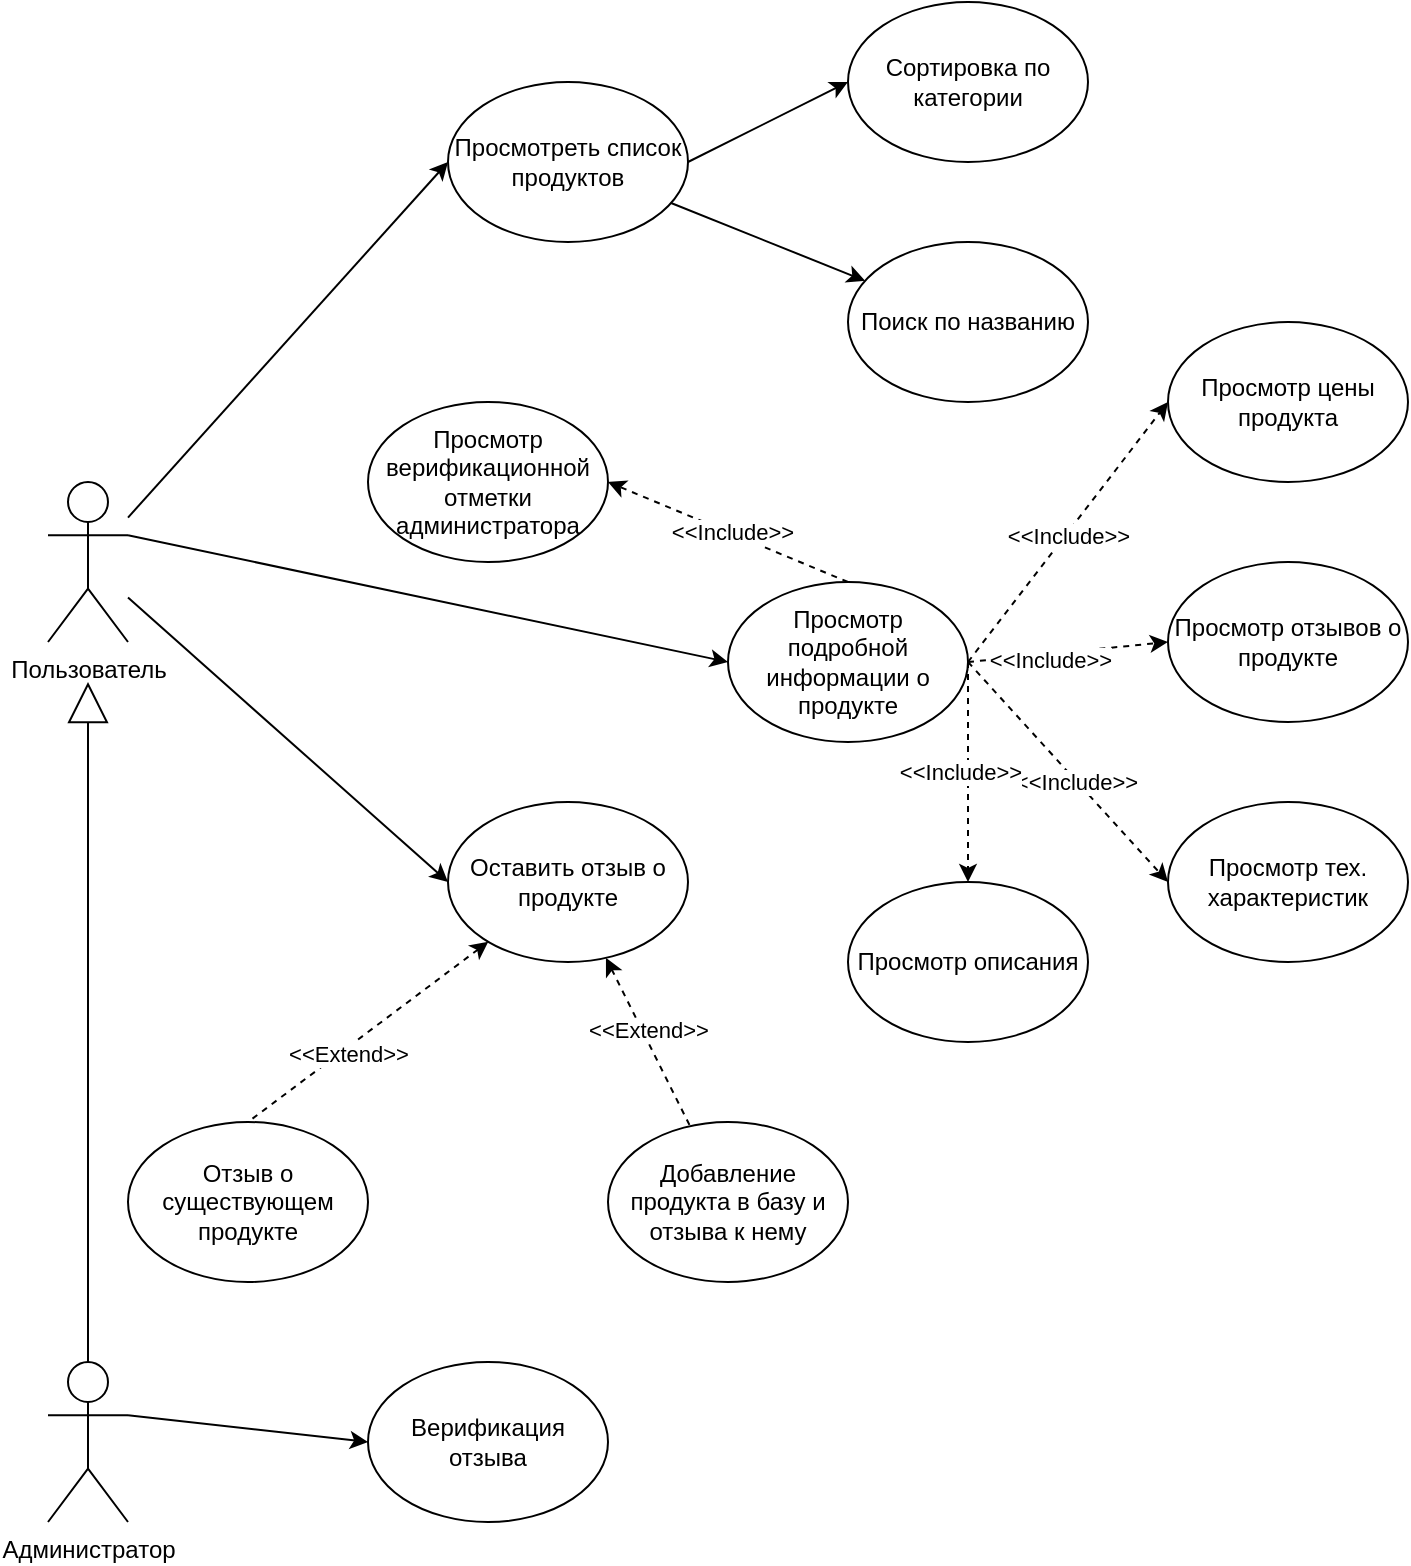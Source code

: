<mxfile version="22.1.16" type="github">
  <diagram name="Страница — 1" id="6QtUBHKThpGNqm_M2KO6">
    <mxGraphModel dx="1393" dy="758" grid="0" gridSize="10" guides="1" tooltips="1" connect="1" arrows="1" fold="1" page="1" pageScale="1" pageWidth="1169" pageHeight="827" math="0" shadow="0">
      <root>
        <mxCell id="0" />
        <mxCell id="1" parent="0" />
        <mxCell id="6hAA2MtbQ6eCZ2_qXM9v-13" style="rounded=0;orthogonalLoop=1;jettySize=auto;html=1;entryX=0;entryY=0.5;entryDx=0;entryDy=0;" edge="1" parent="1" source="6hAA2MtbQ6eCZ2_qXM9v-1" target="6hAA2MtbQ6eCZ2_qXM9v-2">
          <mxGeometry relative="1" as="geometry" />
        </mxCell>
        <mxCell id="6hAA2MtbQ6eCZ2_qXM9v-14" style="rounded=0;orthogonalLoop=1;jettySize=auto;html=1;exitX=1;exitY=0.333;exitDx=0;exitDy=0;exitPerimeter=0;entryX=0;entryY=0.5;entryDx=0;entryDy=0;" edge="1" parent="1" source="6hAA2MtbQ6eCZ2_qXM9v-1" target="6hAA2MtbQ6eCZ2_qXM9v-5">
          <mxGeometry relative="1" as="geometry" />
        </mxCell>
        <mxCell id="6hAA2MtbQ6eCZ2_qXM9v-15" style="rounded=0;orthogonalLoop=1;jettySize=auto;html=1;entryX=0;entryY=0.5;entryDx=0;entryDy=0;" edge="1" parent="1" source="6hAA2MtbQ6eCZ2_qXM9v-1" target="6hAA2MtbQ6eCZ2_qXM9v-10">
          <mxGeometry relative="1" as="geometry" />
        </mxCell>
        <mxCell id="6hAA2MtbQ6eCZ2_qXM9v-1" value="Пользователь&lt;br&gt;" style="shape=umlActor;verticalLabelPosition=bottom;verticalAlign=top;html=1;outlineConnect=0;" vertex="1" parent="1">
          <mxGeometry x="40" y="280" width="40" height="80" as="geometry" />
        </mxCell>
        <mxCell id="6hAA2MtbQ6eCZ2_qXM9v-16" style="rounded=0;orthogonalLoop=1;jettySize=auto;html=1;exitX=1;exitY=0.5;exitDx=0;exitDy=0;entryX=0;entryY=0.5;entryDx=0;entryDy=0;" edge="1" parent="1" source="6hAA2MtbQ6eCZ2_qXM9v-2" target="6hAA2MtbQ6eCZ2_qXM9v-3">
          <mxGeometry relative="1" as="geometry" />
        </mxCell>
        <mxCell id="6hAA2MtbQ6eCZ2_qXM9v-17" style="rounded=0;orthogonalLoop=1;jettySize=auto;html=1;" edge="1" parent="1" source="6hAA2MtbQ6eCZ2_qXM9v-2" target="6hAA2MtbQ6eCZ2_qXM9v-4">
          <mxGeometry relative="1" as="geometry" />
        </mxCell>
        <mxCell id="6hAA2MtbQ6eCZ2_qXM9v-2" value="Просмотреть список продуктов&lt;br&gt;" style="ellipse;whiteSpace=wrap;html=1;" vertex="1" parent="1">
          <mxGeometry x="240" y="80" width="120" height="80" as="geometry" />
        </mxCell>
        <mxCell id="6hAA2MtbQ6eCZ2_qXM9v-3" value="Сортировка по категории&lt;br&gt;" style="ellipse;whiteSpace=wrap;html=1;" vertex="1" parent="1">
          <mxGeometry x="440" y="40" width="120" height="80" as="geometry" />
        </mxCell>
        <mxCell id="6hAA2MtbQ6eCZ2_qXM9v-4" value="Поиск по названию&lt;br&gt;" style="ellipse;whiteSpace=wrap;html=1;" vertex="1" parent="1">
          <mxGeometry x="440" y="160" width="120" height="80" as="geometry" />
        </mxCell>
        <mxCell id="6hAA2MtbQ6eCZ2_qXM9v-18" style="rounded=0;orthogonalLoop=1;jettySize=auto;html=1;exitX=1;exitY=0.5;exitDx=0;exitDy=0;entryX=0;entryY=0.5;entryDx=0;entryDy=0;dashed=1;" edge="1" parent="1" source="6hAA2MtbQ6eCZ2_qXM9v-5" target="6hAA2MtbQ6eCZ2_qXM9v-6">
          <mxGeometry relative="1" as="geometry" />
        </mxCell>
        <mxCell id="6hAA2MtbQ6eCZ2_qXM9v-25" value="&amp;lt;&amp;lt;Include&amp;gt;&amp;gt;" style="edgeLabel;html=1;align=center;verticalAlign=middle;resizable=0;points=[];" vertex="1" connectable="0" parent="6hAA2MtbQ6eCZ2_qXM9v-18">
          <mxGeometry x="-0.019" y="-1" relative="1" as="geometry">
            <mxPoint as="offset" />
          </mxGeometry>
        </mxCell>
        <mxCell id="6hAA2MtbQ6eCZ2_qXM9v-19" style="rounded=0;orthogonalLoop=1;jettySize=auto;html=1;exitX=1;exitY=0.5;exitDx=0;exitDy=0;entryX=0;entryY=0.5;entryDx=0;entryDy=0;dashed=1;" edge="1" parent="1" source="6hAA2MtbQ6eCZ2_qXM9v-5" target="6hAA2MtbQ6eCZ2_qXM9v-9">
          <mxGeometry relative="1" as="geometry" />
        </mxCell>
        <mxCell id="6hAA2MtbQ6eCZ2_qXM9v-26" value="&amp;lt;&amp;lt;Include&amp;gt;&amp;gt;" style="edgeLabel;html=1;align=center;verticalAlign=middle;resizable=0;points=[];" vertex="1" connectable="0" parent="6hAA2MtbQ6eCZ2_qXM9v-19">
          <mxGeometry x="-0.186" y="-3" relative="1" as="geometry">
            <mxPoint as="offset" />
          </mxGeometry>
        </mxCell>
        <mxCell id="6hAA2MtbQ6eCZ2_qXM9v-20" style="rounded=0;orthogonalLoop=1;jettySize=auto;html=1;exitX=1;exitY=0.5;exitDx=0;exitDy=0;entryX=0;entryY=0.5;entryDx=0;entryDy=0;dashed=1;" edge="1" parent="1" source="6hAA2MtbQ6eCZ2_qXM9v-5" target="6hAA2MtbQ6eCZ2_qXM9v-7">
          <mxGeometry relative="1" as="geometry" />
        </mxCell>
        <mxCell id="6hAA2MtbQ6eCZ2_qXM9v-27" value="&amp;lt;&amp;lt;Include&amp;gt;&amp;gt;" style="edgeLabel;html=1;align=center;verticalAlign=middle;resizable=0;points=[];" vertex="1" connectable="0" parent="6hAA2MtbQ6eCZ2_qXM9v-20">
          <mxGeometry x="0.086" relative="1" as="geometry">
            <mxPoint as="offset" />
          </mxGeometry>
        </mxCell>
        <mxCell id="6hAA2MtbQ6eCZ2_qXM9v-21" style="rounded=0;orthogonalLoop=1;jettySize=auto;html=1;exitX=1;exitY=0.5;exitDx=0;exitDy=0;dashed=1;" edge="1" parent="1" source="6hAA2MtbQ6eCZ2_qXM9v-5" target="6hAA2MtbQ6eCZ2_qXM9v-8">
          <mxGeometry relative="1" as="geometry" />
        </mxCell>
        <mxCell id="6hAA2MtbQ6eCZ2_qXM9v-28" value="&amp;lt;&amp;lt;Include&amp;gt;&amp;gt;" style="edgeLabel;html=1;align=center;verticalAlign=middle;resizable=0;points=[];" vertex="1" connectable="0" parent="6hAA2MtbQ6eCZ2_qXM9v-21">
          <mxGeometry y="-4" relative="1" as="geometry">
            <mxPoint as="offset" />
          </mxGeometry>
        </mxCell>
        <mxCell id="6hAA2MtbQ6eCZ2_qXM9v-5" value="Просмотр подробной информации о продукте&lt;br&gt;" style="ellipse;whiteSpace=wrap;html=1;" vertex="1" parent="1">
          <mxGeometry x="380" y="330" width="120" height="80" as="geometry" />
        </mxCell>
        <mxCell id="6hAA2MtbQ6eCZ2_qXM9v-6" value="Просмотр цены продукта&lt;br&gt;" style="ellipse;whiteSpace=wrap;html=1;" vertex="1" parent="1">
          <mxGeometry x="600" y="200" width="120" height="80" as="geometry" />
        </mxCell>
        <mxCell id="6hAA2MtbQ6eCZ2_qXM9v-7" value="Просмотр тех. характеристик&lt;br&gt;" style="ellipse;whiteSpace=wrap;html=1;" vertex="1" parent="1">
          <mxGeometry x="600" y="440" width="120" height="80" as="geometry" />
        </mxCell>
        <mxCell id="6hAA2MtbQ6eCZ2_qXM9v-8" value="Просмотр описания&lt;br&gt;" style="ellipse;whiteSpace=wrap;html=1;" vertex="1" parent="1">
          <mxGeometry x="440" y="480" width="120" height="80" as="geometry" />
        </mxCell>
        <mxCell id="6hAA2MtbQ6eCZ2_qXM9v-9" value="Просмотр отзывов о продукте" style="ellipse;whiteSpace=wrap;html=1;" vertex="1" parent="1">
          <mxGeometry x="600" y="320" width="120" height="80" as="geometry" />
        </mxCell>
        <mxCell id="6hAA2MtbQ6eCZ2_qXM9v-22" style="rounded=0;orthogonalLoop=1;jettySize=auto;html=1;dashed=1;startArrow=classic;startFill=1;endArrow=none;endFill=0;" edge="1" parent="1" source="6hAA2MtbQ6eCZ2_qXM9v-10" target="6hAA2MtbQ6eCZ2_qXM9v-12">
          <mxGeometry relative="1" as="geometry" />
        </mxCell>
        <mxCell id="6hAA2MtbQ6eCZ2_qXM9v-31" value="&amp;lt;&amp;lt;Extend&amp;gt;&amp;gt;" style="edgeLabel;html=1;align=center;verticalAlign=middle;resizable=0;points=[];" vertex="1" connectable="0" parent="6hAA2MtbQ6eCZ2_qXM9v-22">
          <mxGeometry x="-0.095" y="2" relative="1" as="geometry">
            <mxPoint y="-1" as="offset" />
          </mxGeometry>
        </mxCell>
        <mxCell id="6hAA2MtbQ6eCZ2_qXM9v-23" style="rounded=0;orthogonalLoop=1;jettySize=auto;html=1;entryX=0.5;entryY=0;entryDx=0;entryDy=0;dashed=1;startArrow=classic;startFill=1;endArrow=none;endFill=0;" edge="1" parent="1" source="6hAA2MtbQ6eCZ2_qXM9v-10" target="6hAA2MtbQ6eCZ2_qXM9v-11">
          <mxGeometry relative="1" as="geometry" />
        </mxCell>
        <mxCell id="6hAA2MtbQ6eCZ2_qXM9v-30" value="&amp;lt;&amp;lt;Extend&amp;gt;&amp;gt;" style="edgeLabel;html=1;align=center;verticalAlign=middle;resizable=0;points=[];" vertex="1" connectable="0" parent="6hAA2MtbQ6eCZ2_qXM9v-23">
          <mxGeometry x="0.177" y="3" relative="1" as="geometry">
            <mxPoint x="-1" as="offset" />
          </mxGeometry>
        </mxCell>
        <mxCell id="6hAA2MtbQ6eCZ2_qXM9v-10" value="Оставить отзыв о продукте&lt;br&gt;" style="ellipse;whiteSpace=wrap;html=1;" vertex="1" parent="1">
          <mxGeometry x="240" y="440" width="120" height="80" as="geometry" />
        </mxCell>
        <mxCell id="6hAA2MtbQ6eCZ2_qXM9v-11" value="Отзыв о существующем продукте&lt;br&gt;" style="ellipse;whiteSpace=wrap;html=1;" vertex="1" parent="1">
          <mxGeometry x="80" y="600" width="120" height="80" as="geometry" />
        </mxCell>
        <mxCell id="6hAA2MtbQ6eCZ2_qXM9v-12" value="Добавление продукта в базу и отзыва к нему&lt;br&gt;" style="ellipse;whiteSpace=wrap;html=1;" vertex="1" parent="1">
          <mxGeometry x="320" y="600" width="120" height="80" as="geometry" />
        </mxCell>
        <mxCell id="6hAA2MtbQ6eCZ2_qXM9v-32" value="Просмотр верификационной отметки администратора" style="ellipse;whiteSpace=wrap;html=1;" vertex="1" parent="1">
          <mxGeometry x="200" y="240" width="120" height="80" as="geometry" />
        </mxCell>
        <mxCell id="6hAA2MtbQ6eCZ2_qXM9v-33" style="rounded=0;orthogonalLoop=1;jettySize=auto;html=1;exitX=0.5;exitY=0;exitDx=0;exitDy=0;entryX=1;entryY=0.5;entryDx=0;entryDy=0;dashed=1;" edge="1" parent="1" source="6hAA2MtbQ6eCZ2_qXM9v-5" target="6hAA2MtbQ6eCZ2_qXM9v-32">
          <mxGeometry relative="1" as="geometry">
            <mxPoint x="510" y="380" as="sourcePoint" />
            <mxPoint x="610" y="250" as="targetPoint" />
          </mxGeometry>
        </mxCell>
        <mxCell id="6hAA2MtbQ6eCZ2_qXM9v-34" value="&amp;lt;&amp;lt;Include&amp;gt;&amp;gt;" style="edgeLabel;html=1;align=center;verticalAlign=middle;resizable=0;points=[];" vertex="1" connectable="0" parent="6hAA2MtbQ6eCZ2_qXM9v-33">
          <mxGeometry x="-0.019" y="-1" relative="1" as="geometry">
            <mxPoint as="offset" />
          </mxGeometry>
        </mxCell>
        <mxCell id="6hAA2MtbQ6eCZ2_qXM9v-36" style="edgeStyle=orthogonalEdgeStyle;rounded=0;orthogonalLoop=1;jettySize=auto;html=1;exitX=0.5;exitY=0;exitDx=0;exitDy=0;exitPerimeter=0;endArrow=block;endFill=0;endSize=18;" edge="1" parent="1" source="6hAA2MtbQ6eCZ2_qXM9v-35">
          <mxGeometry relative="1" as="geometry">
            <mxPoint x="60" y="380" as="targetPoint" />
          </mxGeometry>
        </mxCell>
        <mxCell id="6hAA2MtbQ6eCZ2_qXM9v-38" style="rounded=0;orthogonalLoop=1;jettySize=auto;html=1;exitX=1;exitY=0.333;exitDx=0;exitDy=0;exitPerimeter=0;entryX=0;entryY=0.5;entryDx=0;entryDy=0;" edge="1" parent="1" source="6hAA2MtbQ6eCZ2_qXM9v-35" target="6hAA2MtbQ6eCZ2_qXM9v-37">
          <mxGeometry relative="1" as="geometry" />
        </mxCell>
        <mxCell id="6hAA2MtbQ6eCZ2_qXM9v-35" value="Администратор&lt;br&gt;" style="shape=umlActor;verticalLabelPosition=bottom;verticalAlign=top;html=1;outlineConnect=0;" vertex="1" parent="1">
          <mxGeometry x="40" y="720" width="40" height="80" as="geometry" />
        </mxCell>
        <mxCell id="6hAA2MtbQ6eCZ2_qXM9v-37" value="Верификация отзыва" style="ellipse;whiteSpace=wrap;html=1;" vertex="1" parent="1">
          <mxGeometry x="200" y="720" width="120" height="80" as="geometry" />
        </mxCell>
      </root>
    </mxGraphModel>
  </diagram>
</mxfile>
